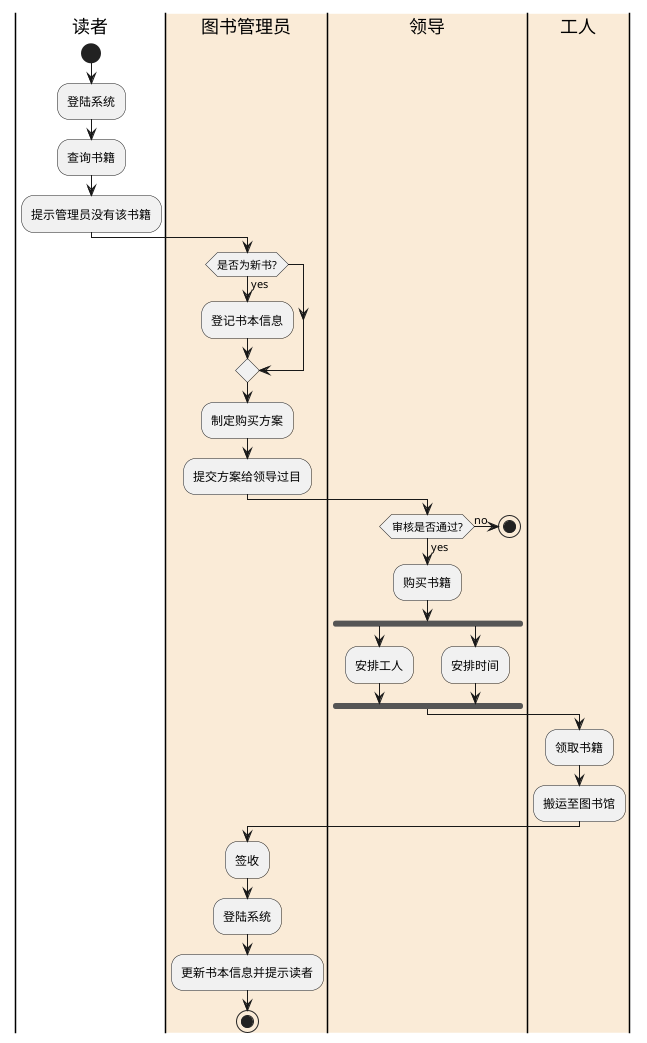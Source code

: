 @startuml
|读者|
start
:登陆系统;
:查询书籍;
:提示管理员没有该书籍;
|#AntiqueWhite|图书管理员|
 if (是否为新书?) then (yes)
     :登记书本信息;
   endif
    :制定购买方案;
    :提交方案给领导过目;
 |#AntiqueWhite|领导|
 if (审核是否通过?) then (yes)
     :购买书籍;
      fork
           :安排工人;
         fork again
           :安排时间;
           endfork;
       else(no)
       stop
    endif
|#AntiqueWhite|工人|
:领取书籍;
:搬运至图书馆;
|#AntiqueWhite|图书管理员|
:签收;
:登陆系统;
:更新书本信息并提示读者;
stop
@enduml